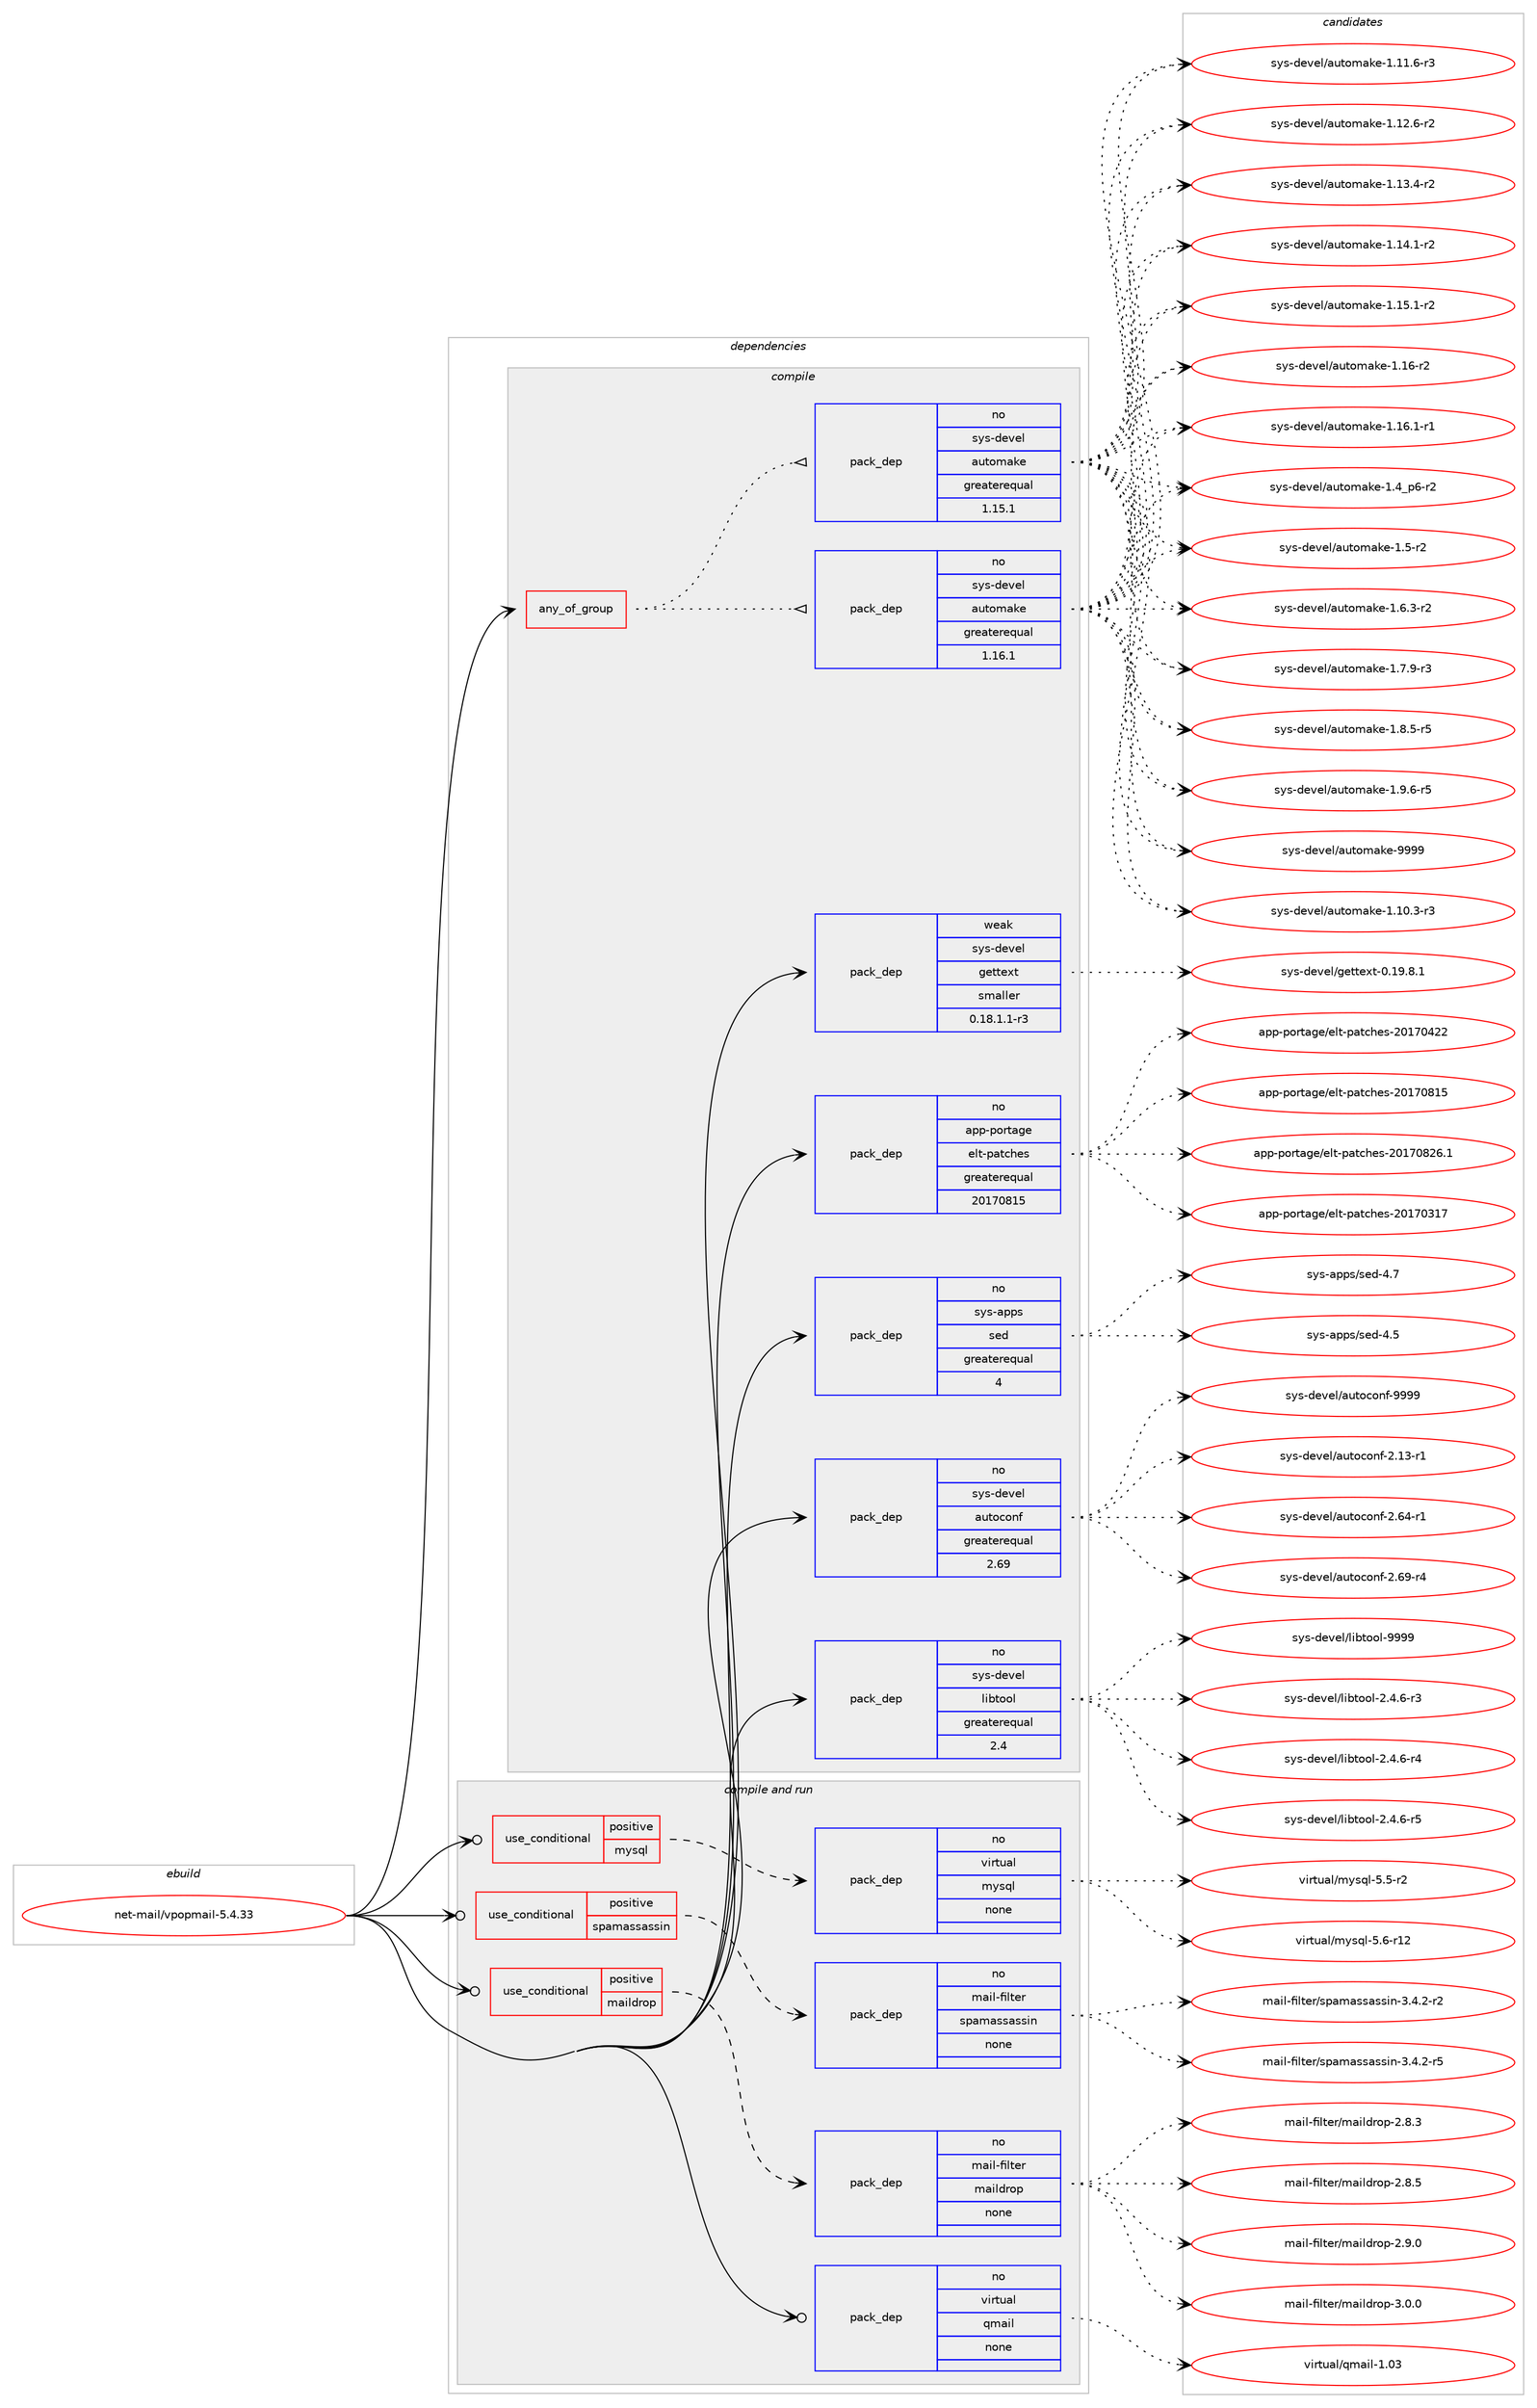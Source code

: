 digraph prolog {

# *************
# Graph options
# *************

newrank=true;
concentrate=true;
compound=true;
graph [rankdir=LR,fontname=Helvetica,fontsize=10,ranksep=1.5];#, ranksep=2.5, nodesep=0.2];
edge  [arrowhead=vee];
node  [fontname=Helvetica,fontsize=10];

# **********
# The ebuild
# **********

subgraph cluster_leftcol {
color=gray;
rank=same;
label=<<i>ebuild</i>>;
id [label="net-mail/vpopmail-5.4.33", color=red, width=4, href="../net-mail/vpopmail-5.4.33.svg"];
}

# ****************
# The dependencies
# ****************

subgraph cluster_midcol {
color=gray;
label=<<i>dependencies</i>>;
subgraph cluster_compile {
fillcolor="#eeeeee";
style=filled;
label=<<i>compile</i>>;
subgraph any26294 {
dependency1665384 [label=<<TABLE BORDER="0" CELLBORDER="1" CELLSPACING="0" CELLPADDING="4"><TR><TD CELLPADDING="10">any_of_group</TD></TR></TABLE>>, shape=none, color=red];subgraph pack1190573 {
dependency1665385 [label=<<TABLE BORDER="0" CELLBORDER="1" CELLSPACING="0" CELLPADDING="4" WIDTH="220"><TR><TD ROWSPAN="6" CELLPADDING="30">pack_dep</TD></TR><TR><TD WIDTH="110">no</TD></TR><TR><TD>sys-devel</TD></TR><TR><TD>automake</TD></TR><TR><TD>greaterequal</TD></TR><TR><TD>1.16.1</TD></TR></TABLE>>, shape=none, color=blue];
}
dependency1665384:e -> dependency1665385:w [weight=20,style="dotted",arrowhead="oinv"];
subgraph pack1190574 {
dependency1665386 [label=<<TABLE BORDER="0" CELLBORDER="1" CELLSPACING="0" CELLPADDING="4" WIDTH="220"><TR><TD ROWSPAN="6" CELLPADDING="30">pack_dep</TD></TR><TR><TD WIDTH="110">no</TD></TR><TR><TD>sys-devel</TD></TR><TR><TD>automake</TD></TR><TR><TD>greaterequal</TD></TR><TR><TD>1.15.1</TD></TR></TABLE>>, shape=none, color=blue];
}
dependency1665384:e -> dependency1665386:w [weight=20,style="dotted",arrowhead="oinv"];
}
id:e -> dependency1665384:w [weight=20,style="solid",arrowhead="vee"];
subgraph pack1190575 {
dependency1665387 [label=<<TABLE BORDER="0" CELLBORDER="1" CELLSPACING="0" CELLPADDING="4" WIDTH="220"><TR><TD ROWSPAN="6" CELLPADDING="30">pack_dep</TD></TR><TR><TD WIDTH="110">no</TD></TR><TR><TD>app-portage</TD></TR><TR><TD>elt-patches</TD></TR><TR><TD>greaterequal</TD></TR><TR><TD>20170815</TD></TR></TABLE>>, shape=none, color=blue];
}
id:e -> dependency1665387:w [weight=20,style="solid",arrowhead="vee"];
subgraph pack1190576 {
dependency1665388 [label=<<TABLE BORDER="0" CELLBORDER="1" CELLSPACING="0" CELLPADDING="4" WIDTH="220"><TR><TD ROWSPAN="6" CELLPADDING="30">pack_dep</TD></TR><TR><TD WIDTH="110">no</TD></TR><TR><TD>sys-apps</TD></TR><TR><TD>sed</TD></TR><TR><TD>greaterequal</TD></TR><TR><TD>4</TD></TR></TABLE>>, shape=none, color=blue];
}
id:e -> dependency1665388:w [weight=20,style="solid",arrowhead="vee"];
subgraph pack1190577 {
dependency1665389 [label=<<TABLE BORDER="0" CELLBORDER="1" CELLSPACING="0" CELLPADDING="4" WIDTH="220"><TR><TD ROWSPAN="6" CELLPADDING="30">pack_dep</TD></TR><TR><TD WIDTH="110">no</TD></TR><TR><TD>sys-devel</TD></TR><TR><TD>autoconf</TD></TR><TR><TD>greaterequal</TD></TR><TR><TD>2.69</TD></TR></TABLE>>, shape=none, color=blue];
}
id:e -> dependency1665389:w [weight=20,style="solid",arrowhead="vee"];
subgraph pack1190578 {
dependency1665390 [label=<<TABLE BORDER="0" CELLBORDER="1" CELLSPACING="0" CELLPADDING="4" WIDTH="220"><TR><TD ROWSPAN="6" CELLPADDING="30">pack_dep</TD></TR><TR><TD WIDTH="110">no</TD></TR><TR><TD>sys-devel</TD></TR><TR><TD>libtool</TD></TR><TR><TD>greaterequal</TD></TR><TR><TD>2.4</TD></TR></TABLE>>, shape=none, color=blue];
}
id:e -> dependency1665390:w [weight=20,style="solid",arrowhead="vee"];
subgraph pack1190579 {
dependency1665391 [label=<<TABLE BORDER="0" CELLBORDER="1" CELLSPACING="0" CELLPADDING="4" WIDTH="220"><TR><TD ROWSPAN="6" CELLPADDING="30">pack_dep</TD></TR><TR><TD WIDTH="110">weak</TD></TR><TR><TD>sys-devel</TD></TR><TR><TD>gettext</TD></TR><TR><TD>smaller</TD></TR><TR><TD>0.18.1.1-r3</TD></TR></TABLE>>, shape=none, color=blue];
}
id:e -> dependency1665391:w [weight=20,style="solid",arrowhead="vee"];
}
subgraph cluster_compileandrun {
fillcolor="#eeeeee";
style=filled;
label=<<i>compile and run</i>>;
subgraph cond447729 {
dependency1665392 [label=<<TABLE BORDER="0" CELLBORDER="1" CELLSPACING="0" CELLPADDING="4"><TR><TD ROWSPAN="3" CELLPADDING="10">use_conditional</TD></TR><TR><TD>positive</TD></TR><TR><TD>maildrop</TD></TR></TABLE>>, shape=none, color=red];
subgraph pack1190580 {
dependency1665393 [label=<<TABLE BORDER="0" CELLBORDER="1" CELLSPACING="0" CELLPADDING="4" WIDTH="220"><TR><TD ROWSPAN="6" CELLPADDING="30">pack_dep</TD></TR><TR><TD WIDTH="110">no</TD></TR><TR><TD>mail-filter</TD></TR><TR><TD>maildrop</TD></TR><TR><TD>none</TD></TR><TR><TD></TD></TR></TABLE>>, shape=none, color=blue];
}
dependency1665392:e -> dependency1665393:w [weight=20,style="dashed",arrowhead="vee"];
}
id:e -> dependency1665392:w [weight=20,style="solid",arrowhead="odotvee"];
subgraph cond447730 {
dependency1665394 [label=<<TABLE BORDER="0" CELLBORDER="1" CELLSPACING="0" CELLPADDING="4"><TR><TD ROWSPAN="3" CELLPADDING="10">use_conditional</TD></TR><TR><TD>positive</TD></TR><TR><TD>mysql</TD></TR></TABLE>>, shape=none, color=red];
subgraph pack1190581 {
dependency1665395 [label=<<TABLE BORDER="0" CELLBORDER="1" CELLSPACING="0" CELLPADDING="4" WIDTH="220"><TR><TD ROWSPAN="6" CELLPADDING="30">pack_dep</TD></TR><TR><TD WIDTH="110">no</TD></TR><TR><TD>virtual</TD></TR><TR><TD>mysql</TD></TR><TR><TD>none</TD></TR><TR><TD></TD></TR></TABLE>>, shape=none, color=blue];
}
dependency1665394:e -> dependency1665395:w [weight=20,style="dashed",arrowhead="vee"];
}
id:e -> dependency1665394:w [weight=20,style="solid",arrowhead="odotvee"];
subgraph cond447731 {
dependency1665396 [label=<<TABLE BORDER="0" CELLBORDER="1" CELLSPACING="0" CELLPADDING="4"><TR><TD ROWSPAN="3" CELLPADDING="10">use_conditional</TD></TR><TR><TD>positive</TD></TR><TR><TD>spamassassin</TD></TR></TABLE>>, shape=none, color=red];
subgraph pack1190582 {
dependency1665397 [label=<<TABLE BORDER="0" CELLBORDER="1" CELLSPACING="0" CELLPADDING="4" WIDTH="220"><TR><TD ROWSPAN="6" CELLPADDING="30">pack_dep</TD></TR><TR><TD WIDTH="110">no</TD></TR><TR><TD>mail-filter</TD></TR><TR><TD>spamassassin</TD></TR><TR><TD>none</TD></TR><TR><TD></TD></TR></TABLE>>, shape=none, color=blue];
}
dependency1665396:e -> dependency1665397:w [weight=20,style="dashed",arrowhead="vee"];
}
id:e -> dependency1665396:w [weight=20,style="solid",arrowhead="odotvee"];
subgraph pack1190583 {
dependency1665398 [label=<<TABLE BORDER="0" CELLBORDER="1" CELLSPACING="0" CELLPADDING="4" WIDTH="220"><TR><TD ROWSPAN="6" CELLPADDING="30">pack_dep</TD></TR><TR><TD WIDTH="110">no</TD></TR><TR><TD>virtual</TD></TR><TR><TD>qmail</TD></TR><TR><TD>none</TD></TR><TR><TD></TD></TR></TABLE>>, shape=none, color=blue];
}
id:e -> dependency1665398:w [weight=20,style="solid",arrowhead="odotvee"];
}
subgraph cluster_run {
fillcolor="#eeeeee";
style=filled;
label=<<i>run</i>>;
}
}

# **************
# The candidates
# **************

subgraph cluster_choices {
rank=same;
color=gray;
label=<<i>candidates</i>>;

subgraph choice1190573 {
color=black;
nodesep=1;
choice11512111545100101118101108479711711611110997107101454946494846514511451 [label="sys-devel/automake-1.10.3-r3", color=red, width=4,href="../sys-devel/automake-1.10.3-r3.svg"];
choice11512111545100101118101108479711711611110997107101454946494946544511451 [label="sys-devel/automake-1.11.6-r3", color=red, width=4,href="../sys-devel/automake-1.11.6-r3.svg"];
choice11512111545100101118101108479711711611110997107101454946495046544511450 [label="sys-devel/automake-1.12.6-r2", color=red, width=4,href="../sys-devel/automake-1.12.6-r2.svg"];
choice11512111545100101118101108479711711611110997107101454946495146524511450 [label="sys-devel/automake-1.13.4-r2", color=red, width=4,href="../sys-devel/automake-1.13.4-r2.svg"];
choice11512111545100101118101108479711711611110997107101454946495246494511450 [label="sys-devel/automake-1.14.1-r2", color=red, width=4,href="../sys-devel/automake-1.14.1-r2.svg"];
choice11512111545100101118101108479711711611110997107101454946495346494511450 [label="sys-devel/automake-1.15.1-r2", color=red, width=4,href="../sys-devel/automake-1.15.1-r2.svg"];
choice1151211154510010111810110847971171161111099710710145494649544511450 [label="sys-devel/automake-1.16-r2", color=red, width=4,href="../sys-devel/automake-1.16-r2.svg"];
choice11512111545100101118101108479711711611110997107101454946495446494511449 [label="sys-devel/automake-1.16.1-r1", color=red, width=4,href="../sys-devel/automake-1.16.1-r1.svg"];
choice115121115451001011181011084797117116111109971071014549465295112544511450 [label="sys-devel/automake-1.4_p6-r2", color=red, width=4,href="../sys-devel/automake-1.4_p6-r2.svg"];
choice11512111545100101118101108479711711611110997107101454946534511450 [label="sys-devel/automake-1.5-r2", color=red, width=4,href="../sys-devel/automake-1.5-r2.svg"];
choice115121115451001011181011084797117116111109971071014549465446514511450 [label="sys-devel/automake-1.6.3-r2", color=red, width=4,href="../sys-devel/automake-1.6.3-r2.svg"];
choice115121115451001011181011084797117116111109971071014549465546574511451 [label="sys-devel/automake-1.7.9-r3", color=red, width=4,href="../sys-devel/automake-1.7.9-r3.svg"];
choice115121115451001011181011084797117116111109971071014549465646534511453 [label="sys-devel/automake-1.8.5-r5", color=red, width=4,href="../sys-devel/automake-1.8.5-r5.svg"];
choice115121115451001011181011084797117116111109971071014549465746544511453 [label="sys-devel/automake-1.9.6-r5", color=red, width=4,href="../sys-devel/automake-1.9.6-r5.svg"];
choice115121115451001011181011084797117116111109971071014557575757 [label="sys-devel/automake-9999", color=red, width=4,href="../sys-devel/automake-9999.svg"];
dependency1665385:e -> choice11512111545100101118101108479711711611110997107101454946494846514511451:w [style=dotted,weight="100"];
dependency1665385:e -> choice11512111545100101118101108479711711611110997107101454946494946544511451:w [style=dotted,weight="100"];
dependency1665385:e -> choice11512111545100101118101108479711711611110997107101454946495046544511450:w [style=dotted,weight="100"];
dependency1665385:e -> choice11512111545100101118101108479711711611110997107101454946495146524511450:w [style=dotted,weight="100"];
dependency1665385:e -> choice11512111545100101118101108479711711611110997107101454946495246494511450:w [style=dotted,weight="100"];
dependency1665385:e -> choice11512111545100101118101108479711711611110997107101454946495346494511450:w [style=dotted,weight="100"];
dependency1665385:e -> choice1151211154510010111810110847971171161111099710710145494649544511450:w [style=dotted,weight="100"];
dependency1665385:e -> choice11512111545100101118101108479711711611110997107101454946495446494511449:w [style=dotted,weight="100"];
dependency1665385:e -> choice115121115451001011181011084797117116111109971071014549465295112544511450:w [style=dotted,weight="100"];
dependency1665385:e -> choice11512111545100101118101108479711711611110997107101454946534511450:w [style=dotted,weight="100"];
dependency1665385:e -> choice115121115451001011181011084797117116111109971071014549465446514511450:w [style=dotted,weight="100"];
dependency1665385:e -> choice115121115451001011181011084797117116111109971071014549465546574511451:w [style=dotted,weight="100"];
dependency1665385:e -> choice115121115451001011181011084797117116111109971071014549465646534511453:w [style=dotted,weight="100"];
dependency1665385:e -> choice115121115451001011181011084797117116111109971071014549465746544511453:w [style=dotted,weight="100"];
dependency1665385:e -> choice115121115451001011181011084797117116111109971071014557575757:w [style=dotted,weight="100"];
}
subgraph choice1190574 {
color=black;
nodesep=1;
choice11512111545100101118101108479711711611110997107101454946494846514511451 [label="sys-devel/automake-1.10.3-r3", color=red, width=4,href="../sys-devel/automake-1.10.3-r3.svg"];
choice11512111545100101118101108479711711611110997107101454946494946544511451 [label="sys-devel/automake-1.11.6-r3", color=red, width=4,href="../sys-devel/automake-1.11.6-r3.svg"];
choice11512111545100101118101108479711711611110997107101454946495046544511450 [label="sys-devel/automake-1.12.6-r2", color=red, width=4,href="../sys-devel/automake-1.12.6-r2.svg"];
choice11512111545100101118101108479711711611110997107101454946495146524511450 [label="sys-devel/automake-1.13.4-r2", color=red, width=4,href="../sys-devel/automake-1.13.4-r2.svg"];
choice11512111545100101118101108479711711611110997107101454946495246494511450 [label="sys-devel/automake-1.14.1-r2", color=red, width=4,href="../sys-devel/automake-1.14.1-r2.svg"];
choice11512111545100101118101108479711711611110997107101454946495346494511450 [label="sys-devel/automake-1.15.1-r2", color=red, width=4,href="../sys-devel/automake-1.15.1-r2.svg"];
choice1151211154510010111810110847971171161111099710710145494649544511450 [label="sys-devel/automake-1.16-r2", color=red, width=4,href="../sys-devel/automake-1.16-r2.svg"];
choice11512111545100101118101108479711711611110997107101454946495446494511449 [label="sys-devel/automake-1.16.1-r1", color=red, width=4,href="../sys-devel/automake-1.16.1-r1.svg"];
choice115121115451001011181011084797117116111109971071014549465295112544511450 [label="sys-devel/automake-1.4_p6-r2", color=red, width=4,href="../sys-devel/automake-1.4_p6-r2.svg"];
choice11512111545100101118101108479711711611110997107101454946534511450 [label="sys-devel/automake-1.5-r2", color=red, width=4,href="../sys-devel/automake-1.5-r2.svg"];
choice115121115451001011181011084797117116111109971071014549465446514511450 [label="sys-devel/automake-1.6.3-r2", color=red, width=4,href="../sys-devel/automake-1.6.3-r2.svg"];
choice115121115451001011181011084797117116111109971071014549465546574511451 [label="sys-devel/automake-1.7.9-r3", color=red, width=4,href="../sys-devel/automake-1.7.9-r3.svg"];
choice115121115451001011181011084797117116111109971071014549465646534511453 [label="sys-devel/automake-1.8.5-r5", color=red, width=4,href="../sys-devel/automake-1.8.5-r5.svg"];
choice115121115451001011181011084797117116111109971071014549465746544511453 [label="sys-devel/automake-1.9.6-r5", color=red, width=4,href="../sys-devel/automake-1.9.6-r5.svg"];
choice115121115451001011181011084797117116111109971071014557575757 [label="sys-devel/automake-9999", color=red, width=4,href="../sys-devel/automake-9999.svg"];
dependency1665386:e -> choice11512111545100101118101108479711711611110997107101454946494846514511451:w [style=dotted,weight="100"];
dependency1665386:e -> choice11512111545100101118101108479711711611110997107101454946494946544511451:w [style=dotted,weight="100"];
dependency1665386:e -> choice11512111545100101118101108479711711611110997107101454946495046544511450:w [style=dotted,weight="100"];
dependency1665386:e -> choice11512111545100101118101108479711711611110997107101454946495146524511450:w [style=dotted,weight="100"];
dependency1665386:e -> choice11512111545100101118101108479711711611110997107101454946495246494511450:w [style=dotted,weight="100"];
dependency1665386:e -> choice11512111545100101118101108479711711611110997107101454946495346494511450:w [style=dotted,weight="100"];
dependency1665386:e -> choice1151211154510010111810110847971171161111099710710145494649544511450:w [style=dotted,weight="100"];
dependency1665386:e -> choice11512111545100101118101108479711711611110997107101454946495446494511449:w [style=dotted,weight="100"];
dependency1665386:e -> choice115121115451001011181011084797117116111109971071014549465295112544511450:w [style=dotted,weight="100"];
dependency1665386:e -> choice11512111545100101118101108479711711611110997107101454946534511450:w [style=dotted,weight="100"];
dependency1665386:e -> choice115121115451001011181011084797117116111109971071014549465446514511450:w [style=dotted,weight="100"];
dependency1665386:e -> choice115121115451001011181011084797117116111109971071014549465546574511451:w [style=dotted,weight="100"];
dependency1665386:e -> choice115121115451001011181011084797117116111109971071014549465646534511453:w [style=dotted,weight="100"];
dependency1665386:e -> choice115121115451001011181011084797117116111109971071014549465746544511453:w [style=dotted,weight="100"];
dependency1665386:e -> choice115121115451001011181011084797117116111109971071014557575757:w [style=dotted,weight="100"];
}
subgraph choice1190575 {
color=black;
nodesep=1;
choice97112112451121111141169710310147101108116451129711699104101115455048495548514955 [label="app-portage/elt-patches-20170317", color=red, width=4,href="../app-portage/elt-patches-20170317.svg"];
choice97112112451121111141169710310147101108116451129711699104101115455048495548525050 [label="app-portage/elt-patches-20170422", color=red, width=4,href="../app-portage/elt-patches-20170422.svg"];
choice97112112451121111141169710310147101108116451129711699104101115455048495548564953 [label="app-portage/elt-patches-20170815", color=red, width=4,href="../app-portage/elt-patches-20170815.svg"];
choice971121124511211111411697103101471011081164511297116991041011154550484955485650544649 [label="app-portage/elt-patches-20170826.1", color=red, width=4,href="../app-portage/elt-patches-20170826.1.svg"];
dependency1665387:e -> choice97112112451121111141169710310147101108116451129711699104101115455048495548514955:w [style=dotted,weight="100"];
dependency1665387:e -> choice97112112451121111141169710310147101108116451129711699104101115455048495548525050:w [style=dotted,weight="100"];
dependency1665387:e -> choice97112112451121111141169710310147101108116451129711699104101115455048495548564953:w [style=dotted,weight="100"];
dependency1665387:e -> choice971121124511211111411697103101471011081164511297116991041011154550484955485650544649:w [style=dotted,weight="100"];
}
subgraph choice1190576 {
color=black;
nodesep=1;
choice11512111545971121121154711510110045524653 [label="sys-apps/sed-4.5", color=red, width=4,href="../sys-apps/sed-4.5.svg"];
choice11512111545971121121154711510110045524655 [label="sys-apps/sed-4.7", color=red, width=4,href="../sys-apps/sed-4.7.svg"];
dependency1665388:e -> choice11512111545971121121154711510110045524653:w [style=dotted,weight="100"];
dependency1665388:e -> choice11512111545971121121154711510110045524655:w [style=dotted,weight="100"];
}
subgraph choice1190577 {
color=black;
nodesep=1;
choice1151211154510010111810110847971171161119911111010245504649514511449 [label="sys-devel/autoconf-2.13-r1", color=red, width=4,href="../sys-devel/autoconf-2.13-r1.svg"];
choice1151211154510010111810110847971171161119911111010245504654524511449 [label="sys-devel/autoconf-2.64-r1", color=red, width=4,href="../sys-devel/autoconf-2.64-r1.svg"];
choice1151211154510010111810110847971171161119911111010245504654574511452 [label="sys-devel/autoconf-2.69-r4", color=red, width=4,href="../sys-devel/autoconf-2.69-r4.svg"];
choice115121115451001011181011084797117116111991111101024557575757 [label="sys-devel/autoconf-9999", color=red, width=4,href="../sys-devel/autoconf-9999.svg"];
dependency1665389:e -> choice1151211154510010111810110847971171161119911111010245504649514511449:w [style=dotted,weight="100"];
dependency1665389:e -> choice1151211154510010111810110847971171161119911111010245504654524511449:w [style=dotted,weight="100"];
dependency1665389:e -> choice1151211154510010111810110847971171161119911111010245504654574511452:w [style=dotted,weight="100"];
dependency1665389:e -> choice115121115451001011181011084797117116111991111101024557575757:w [style=dotted,weight="100"];
}
subgraph choice1190578 {
color=black;
nodesep=1;
choice1151211154510010111810110847108105981161111111084550465246544511451 [label="sys-devel/libtool-2.4.6-r3", color=red, width=4,href="../sys-devel/libtool-2.4.6-r3.svg"];
choice1151211154510010111810110847108105981161111111084550465246544511452 [label="sys-devel/libtool-2.4.6-r4", color=red, width=4,href="../sys-devel/libtool-2.4.6-r4.svg"];
choice1151211154510010111810110847108105981161111111084550465246544511453 [label="sys-devel/libtool-2.4.6-r5", color=red, width=4,href="../sys-devel/libtool-2.4.6-r5.svg"];
choice1151211154510010111810110847108105981161111111084557575757 [label="sys-devel/libtool-9999", color=red, width=4,href="../sys-devel/libtool-9999.svg"];
dependency1665390:e -> choice1151211154510010111810110847108105981161111111084550465246544511451:w [style=dotted,weight="100"];
dependency1665390:e -> choice1151211154510010111810110847108105981161111111084550465246544511452:w [style=dotted,weight="100"];
dependency1665390:e -> choice1151211154510010111810110847108105981161111111084550465246544511453:w [style=dotted,weight="100"];
dependency1665390:e -> choice1151211154510010111810110847108105981161111111084557575757:w [style=dotted,weight="100"];
}
subgraph choice1190579 {
color=black;
nodesep=1;
choice1151211154510010111810110847103101116116101120116454846495746564649 [label="sys-devel/gettext-0.19.8.1", color=red, width=4,href="../sys-devel/gettext-0.19.8.1.svg"];
dependency1665391:e -> choice1151211154510010111810110847103101116116101120116454846495746564649:w [style=dotted,weight="100"];
}
subgraph choice1190580 {
color=black;
nodesep=1;
choice10997105108451021051081161011144710997105108100114111112455046564651 [label="mail-filter/maildrop-2.8.3", color=red, width=4,href="../mail-filter/maildrop-2.8.3.svg"];
choice10997105108451021051081161011144710997105108100114111112455046564653 [label="mail-filter/maildrop-2.8.5", color=red, width=4,href="../mail-filter/maildrop-2.8.5.svg"];
choice10997105108451021051081161011144710997105108100114111112455046574648 [label="mail-filter/maildrop-2.9.0", color=red, width=4,href="../mail-filter/maildrop-2.9.0.svg"];
choice10997105108451021051081161011144710997105108100114111112455146484648 [label="mail-filter/maildrop-3.0.0", color=red, width=4,href="../mail-filter/maildrop-3.0.0.svg"];
dependency1665393:e -> choice10997105108451021051081161011144710997105108100114111112455046564651:w [style=dotted,weight="100"];
dependency1665393:e -> choice10997105108451021051081161011144710997105108100114111112455046564653:w [style=dotted,weight="100"];
dependency1665393:e -> choice10997105108451021051081161011144710997105108100114111112455046574648:w [style=dotted,weight="100"];
dependency1665393:e -> choice10997105108451021051081161011144710997105108100114111112455146484648:w [style=dotted,weight="100"];
}
subgraph choice1190581 {
color=black;
nodesep=1;
choice1181051141161179710847109121115113108455346534511450 [label="virtual/mysql-5.5-r2", color=red, width=4,href="../virtual/mysql-5.5-r2.svg"];
choice118105114116117971084710912111511310845534654451144950 [label="virtual/mysql-5.6-r12", color=red, width=4,href="../virtual/mysql-5.6-r12.svg"];
dependency1665395:e -> choice1181051141161179710847109121115113108455346534511450:w [style=dotted,weight="100"];
dependency1665395:e -> choice118105114116117971084710912111511310845534654451144950:w [style=dotted,weight="100"];
}
subgraph choice1190582 {
color=black;
nodesep=1;
choice1099710510845102105108116101114471151129710997115115971151151051104551465246504511450 [label="mail-filter/spamassassin-3.4.2-r2", color=red, width=4,href="../mail-filter/spamassassin-3.4.2-r2.svg"];
choice1099710510845102105108116101114471151129710997115115971151151051104551465246504511453 [label="mail-filter/spamassassin-3.4.2-r5", color=red, width=4,href="../mail-filter/spamassassin-3.4.2-r5.svg"];
dependency1665397:e -> choice1099710510845102105108116101114471151129710997115115971151151051104551465246504511450:w [style=dotted,weight="100"];
dependency1665397:e -> choice1099710510845102105108116101114471151129710997115115971151151051104551465246504511453:w [style=dotted,weight="100"];
}
subgraph choice1190583 {
color=black;
nodesep=1;
choice1181051141161179710847113109971051084549464851 [label="virtual/qmail-1.03", color=red, width=4,href="../virtual/qmail-1.03.svg"];
dependency1665398:e -> choice1181051141161179710847113109971051084549464851:w [style=dotted,weight="100"];
}
}

}
